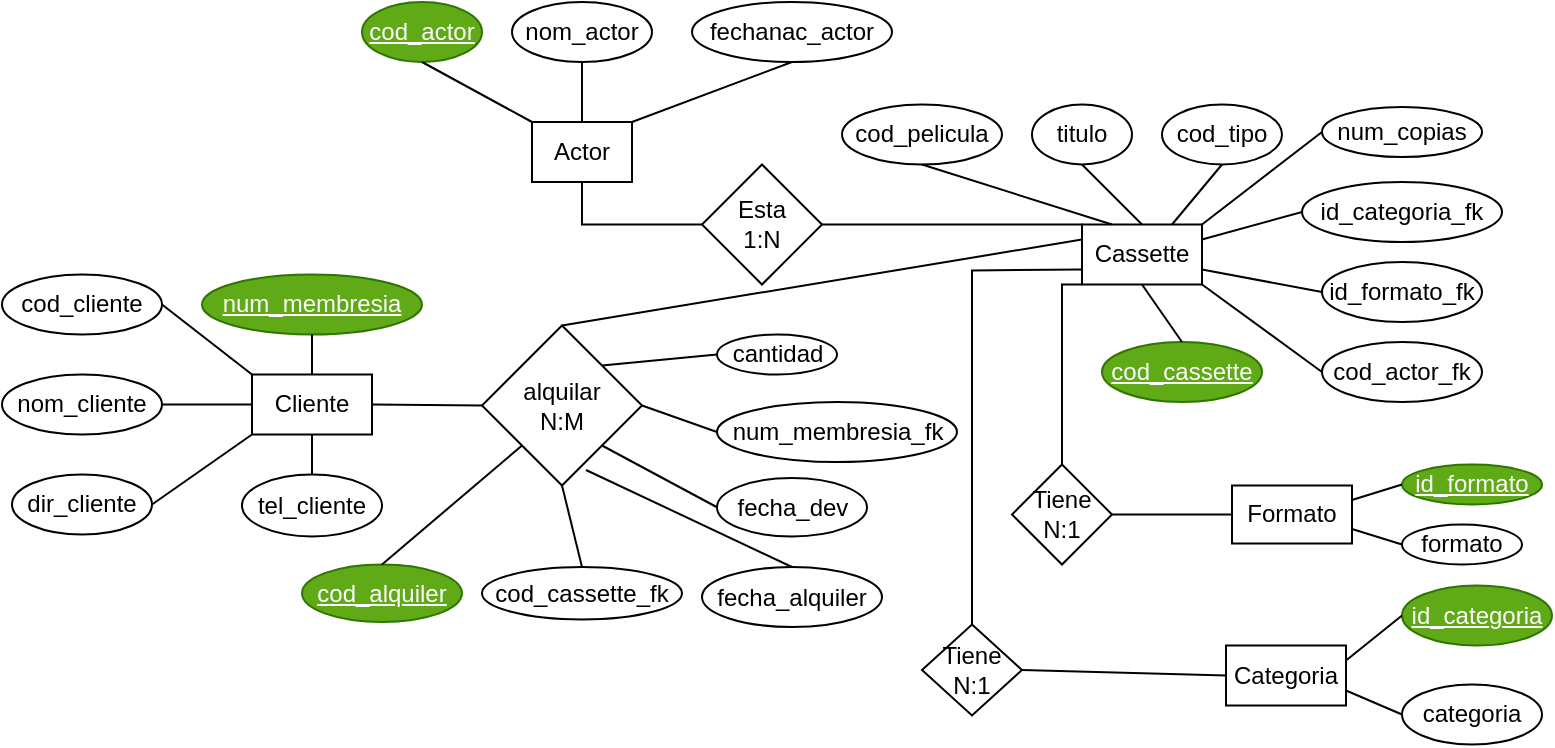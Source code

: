 <mxfile version="21.6.5" type="device">
  <diagram name="Página-1" id="Lf96iO1mAZA-htlCqJFO">
    <mxGraphModel dx="880" dy="532" grid="1" gridSize="10" guides="1" tooltips="1" connect="1" arrows="1" fold="1" page="1" pageScale="1" pageWidth="827" pageHeight="1169" math="0" shadow="0">
      <root>
        <mxCell id="0" />
        <mxCell id="1" parent="0" />
        <mxCell id="Z20L5RZ5sT3_ed3F6WeH-1" value="Cliente" style="rounded=0;whiteSpace=wrap;html=1;" vertex="1" parent="1">
          <mxGeometry x="165" y="226.25" width="60" height="30" as="geometry" />
        </mxCell>
        <mxCell id="Z20L5RZ5sT3_ed3F6WeH-2" value="dir_cliente" style="ellipse;whiteSpace=wrap;html=1;" vertex="1" parent="1">
          <mxGeometry x="45" y="276.25" width="70" height="30" as="geometry" />
        </mxCell>
        <mxCell id="Z20L5RZ5sT3_ed3F6WeH-3" value="nom_cliente" style="ellipse;whiteSpace=wrap;html=1;" vertex="1" parent="1">
          <mxGeometry x="40" y="226.25" width="80" height="30" as="geometry" />
        </mxCell>
        <mxCell id="Z20L5RZ5sT3_ed3F6WeH-4" value="cod_cliente" style="ellipse;whiteSpace=wrap;html=1;fontStyle=0" vertex="1" parent="1">
          <mxGeometry x="40" y="176.25" width="80" height="30" as="geometry" />
        </mxCell>
        <mxCell id="Z20L5RZ5sT3_ed3F6WeH-5" value="num_membresia" style="ellipse;whiteSpace=wrap;html=1;fontStyle=4;fillColor=#60a917;fontColor=#ffffff;strokeColor=#2D7600;" vertex="1" parent="1">
          <mxGeometry x="140" y="176.25" width="110" height="30" as="geometry" />
        </mxCell>
        <mxCell id="Z20L5RZ5sT3_ed3F6WeH-6" value="tel_cliente" style="ellipse;whiteSpace=wrap;html=1;" vertex="1" parent="1">
          <mxGeometry x="160" y="276.25" width="70" height="31" as="geometry" />
        </mxCell>
        <mxCell id="Z20L5RZ5sT3_ed3F6WeH-7" value="Actor" style="rounded=0;whiteSpace=wrap;html=1;" vertex="1" parent="1">
          <mxGeometry x="305" y="100" width="50" height="30" as="geometry" />
        </mxCell>
        <mxCell id="Z20L5RZ5sT3_ed3F6WeH-8" value="Categoria" style="rounded=0;whiteSpace=wrap;html=1;" vertex="1" parent="1">
          <mxGeometry x="652" y="361.75" width="60" height="30" as="geometry" />
        </mxCell>
        <mxCell id="Z20L5RZ5sT3_ed3F6WeH-9" value="Formato" style="rounded=0;whiteSpace=wrap;html=1;" vertex="1" parent="1">
          <mxGeometry x="655" y="281.75" width="60" height="29" as="geometry" />
        </mxCell>
        <mxCell id="Z20L5RZ5sT3_ed3F6WeH-10" value="alquilar&lt;br&gt;N:M" style="rhombus;whiteSpace=wrap;html=1;" vertex="1" parent="1">
          <mxGeometry x="280" y="201.75" width="80" height="80" as="geometry" />
        </mxCell>
        <mxCell id="Z20L5RZ5sT3_ed3F6WeH-11" value="Cassette" style="rounded=0;whiteSpace=wrap;html=1;" vertex="1" parent="1">
          <mxGeometry x="580" y="151.25" width="60" height="30" as="geometry" />
        </mxCell>
        <mxCell id="Z20L5RZ5sT3_ed3F6WeH-12" value="cod_actor_fk" style="ellipse;whiteSpace=wrap;html=1;" vertex="1" parent="1">
          <mxGeometry x="700" y="210" width="80" height="30" as="geometry" />
        </mxCell>
        <mxCell id="Z20L5RZ5sT3_ed3F6WeH-13" value="id_categoria_fk" style="ellipse;whiteSpace=wrap;html=1;" vertex="1" parent="1">
          <mxGeometry x="690" y="130" width="100" height="30" as="geometry" />
        </mxCell>
        <mxCell id="Z20L5RZ5sT3_ed3F6WeH-14" value="id_formato_fk" style="ellipse;whiteSpace=wrap;html=1;" vertex="1" parent="1">
          <mxGeometry x="700" y="170" width="80" height="30" as="geometry" />
        </mxCell>
        <mxCell id="Z20L5RZ5sT3_ed3F6WeH-15" value="cod_tipo" style="ellipse;whiteSpace=wrap;html=1;" vertex="1" parent="1">
          <mxGeometry x="620" y="91.25" width="60" height="30" as="geometry" />
        </mxCell>
        <mxCell id="Z20L5RZ5sT3_ed3F6WeH-16" value="num_copias" style="ellipse;whiteSpace=wrap;html=1;" vertex="1" parent="1">
          <mxGeometry x="700" y="92.5" width="80" height="25" as="geometry" />
        </mxCell>
        <mxCell id="Z20L5RZ5sT3_ed3F6WeH-17" value="titulo" style="ellipse;whiteSpace=wrap;html=1;" vertex="1" parent="1">
          <mxGeometry x="555" y="91.25" width="50" height="30" as="geometry" />
        </mxCell>
        <mxCell id="Z20L5RZ5sT3_ed3F6WeH-18" value="cod_pelicula" style="ellipse;whiteSpace=wrap;html=1;" vertex="1" parent="1">
          <mxGeometry x="460" y="91.25" width="80" height="30" as="geometry" />
        </mxCell>
        <mxCell id="Z20L5RZ5sT3_ed3F6WeH-19" value="cod_cassette" style="ellipse;whiteSpace=wrap;html=1;fontStyle=4;fillColor=#60a917;fontColor=#ffffff;strokeColor=#2D7600;" vertex="1" parent="1">
          <mxGeometry x="590" y="210" width="80" height="30" as="geometry" />
        </mxCell>
        <mxCell id="Z20L5RZ5sT3_ed3F6WeH-20" value="categoria" style="ellipse;whiteSpace=wrap;html=1;" vertex="1" parent="1">
          <mxGeometry x="740" y="381.25" width="70" height="30" as="geometry" />
        </mxCell>
        <mxCell id="Z20L5RZ5sT3_ed3F6WeH-21" value="id_categoria" style="ellipse;whiteSpace=wrap;html=1;fontStyle=4;fillColor=#60a917;fontColor=#ffffff;strokeColor=#2D7600;" vertex="1" parent="1">
          <mxGeometry x="740" y="331.75" width="75" height="30" as="geometry" />
        </mxCell>
        <mxCell id="Z20L5RZ5sT3_ed3F6WeH-22" value="fechanac_actor" style="ellipse;whiteSpace=wrap;html=1;" vertex="1" parent="1">
          <mxGeometry x="385" y="40" width="100" height="30" as="geometry" />
        </mxCell>
        <mxCell id="Z20L5RZ5sT3_ed3F6WeH-23" value="nom_actor" style="ellipse;whiteSpace=wrap;html=1;" vertex="1" parent="1">
          <mxGeometry x="295" y="40" width="70" height="30" as="geometry" />
        </mxCell>
        <mxCell id="Z20L5RZ5sT3_ed3F6WeH-24" value="cod_actor" style="ellipse;whiteSpace=wrap;html=1;fontStyle=4;fillColor=#60a917;fontColor=#ffffff;strokeColor=#2D7600;" vertex="1" parent="1">
          <mxGeometry x="220" y="40" width="60" height="30" as="geometry" />
        </mxCell>
        <mxCell id="Z20L5RZ5sT3_ed3F6WeH-25" value="formato" style="ellipse;whiteSpace=wrap;html=1;" vertex="1" parent="1">
          <mxGeometry x="740" y="301.25" width="60" height="20" as="geometry" />
        </mxCell>
        <mxCell id="Z20L5RZ5sT3_ed3F6WeH-26" value="id_formato" style="ellipse;whiteSpace=wrap;html=1;fillColor=#60a917;fontColor=#ffffff;strokeColor=#2D7600;fontStyle=4" vertex="1" parent="1">
          <mxGeometry x="740" y="271.25" width="70" height="20" as="geometry" />
        </mxCell>
        <mxCell id="Z20L5RZ5sT3_ed3F6WeH-29" value="Tiene&lt;br&gt;N:1" style="rhombus;whiteSpace=wrap;html=1;" vertex="1" parent="1">
          <mxGeometry x="545" y="271.25" width="50" height="50" as="geometry" />
        </mxCell>
        <mxCell id="Z20L5RZ5sT3_ed3F6WeH-30" value="Esta&lt;br&gt;1:N" style="rhombus;whiteSpace=wrap;html=1;" vertex="1" parent="1">
          <mxGeometry x="390" y="121.25" width="60" height="60" as="geometry" />
        </mxCell>
        <mxCell id="Z20L5RZ5sT3_ed3F6WeH-31" value="Tiene&lt;br&gt;N:1" style="rhombus;whiteSpace=wrap;html=1;" vertex="1" parent="1">
          <mxGeometry x="500" y="351.25" width="50" height="45.5" as="geometry" />
        </mxCell>
        <mxCell id="Z20L5RZ5sT3_ed3F6WeH-32" value="" style="endArrow=none;html=1;rounded=0;entryX=0.5;entryY=1;entryDx=0;entryDy=0;exitX=0;exitY=0.5;exitDx=0;exitDy=0;" edge="1" parent="1" source="Z20L5RZ5sT3_ed3F6WeH-30" target="Z20L5RZ5sT3_ed3F6WeH-7">
          <mxGeometry width="50" height="50" relative="1" as="geometry">
            <mxPoint x="480" y="341.25" as="sourcePoint" />
            <mxPoint x="530" y="291.25" as="targetPoint" />
            <Array as="points">
              <mxPoint x="330" y="151.25" />
            </Array>
          </mxGeometry>
        </mxCell>
        <mxCell id="Z20L5RZ5sT3_ed3F6WeH-35" value="" style="endArrow=none;html=1;rounded=0;entryX=0;entryY=0;entryDx=0;entryDy=0;exitX=1;exitY=0.5;exitDx=0;exitDy=0;" edge="1" parent="1" source="Z20L5RZ5sT3_ed3F6WeH-30" target="Z20L5RZ5sT3_ed3F6WeH-11">
          <mxGeometry width="50" height="50" relative="1" as="geometry">
            <mxPoint x="480" y="341.25" as="sourcePoint" />
            <mxPoint x="530" y="291.25" as="targetPoint" />
          </mxGeometry>
        </mxCell>
        <mxCell id="Z20L5RZ5sT3_ed3F6WeH-36" value="" style="endArrow=none;html=1;rounded=0;exitX=0;exitY=0.5;exitDx=0;exitDy=0;entryX=1;entryY=0.5;entryDx=0;entryDy=0;" edge="1" parent="1" source="Z20L5RZ5sT3_ed3F6WeH-9" target="Z20L5RZ5sT3_ed3F6WeH-29">
          <mxGeometry width="50" height="50" relative="1" as="geometry">
            <mxPoint x="480" y="191.75" as="sourcePoint" />
            <mxPoint x="530" y="141.75" as="targetPoint" />
          </mxGeometry>
        </mxCell>
        <mxCell id="Z20L5RZ5sT3_ed3F6WeH-37" value="" style="endArrow=none;html=1;rounded=0;entryX=0;entryY=0.75;entryDx=0;entryDy=0;exitX=0.5;exitY=0;exitDx=0;exitDy=0;" edge="1" parent="1" source="Z20L5RZ5sT3_ed3F6WeH-31" target="Z20L5RZ5sT3_ed3F6WeH-11">
          <mxGeometry width="50" height="50" relative="1" as="geometry">
            <mxPoint x="480" y="341.25" as="sourcePoint" />
            <mxPoint x="530" y="291.25" as="targetPoint" />
            <Array as="points">
              <mxPoint x="525" y="174.25" />
            </Array>
          </mxGeometry>
        </mxCell>
        <mxCell id="Z20L5RZ5sT3_ed3F6WeH-38" value="" style="endArrow=none;html=1;rounded=0;exitX=0;exitY=0.5;exitDx=0;exitDy=0;entryX=1;entryY=0.5;entryDx=0;entryDy=0;" edge="1" parent="1" source="Z20L5RZ5sT3_ed3F6WeH-8" target="Z20L5RZ5sT3_ed3F6WeH-31">
          <mxGeometry width="50" height="50" relative="1" as="geometry">
            <mxPoint x="480" y="341.25" as="sourcePoint" />
            <mxPoint x="530" y="291.25" as="targetPoint" />
          </mxGeometry>
        </mxCell>
        <mxCell id="Z20L5RZ5sT3_ed3F6WeH-39" value="" style="endArrow=none;html=1;rounded=0;exitX=0.5;exitY=0;exitDx=0;exitDy=0;entryX=0;entryY=1;entryDx=0;entryDy=0;" edge="1" parent="1" source="Z20L5RZ5sT3_ed3F6WeH-29" target="Z20L5RZ5sT3_ed3F6WeH-11">
          <mxGeometry width="50" height="50" relative="1" as="geometry">
            <mxPoint x="480" y="341.25" as="sourcePoint" />
            <mxPoint x="530" y="291.25" as="targetPoint" />
            <Array as="points">
              <mxPoint x="570" y="181.25" />
            </Array>
          </mxGeometry>
        </mxCell>
        <mxCell id="Z20L5RZ5sT3_ed3F6WeH-40" value="" style="endArrow=none;html=1;rounded=0;entryX=0;entryY=0.5;entryDx=0;entryDy=0;exitX=1;exitY=0.75;exitDx=0;exitDy=0;" edge="1" parent="1" source="Z20L5RZ5sT3_ed3F6WeH-11" target="Z20L5RZ5sT3_ed3F6WeH-14">
          <mxGeometry width="50" height="50" relative="1" as="geometry">
            <mxPoint x="480" y="341.25" as="sourcePoint" />
            <mxPoint x="530" y="291.25" as="targetPoint" />
          </mxGeometry>
        </mxCell>
        <mxCell id="Z20L5RZ5sT3_ed3F6WeH-41" value="" style="endArrow=none;html=1;rounded=0;entryX=0;entryY=0.5;entryDx=0;entryDy=0;exitX=1;exitY=0.25;exitDx=0;exitDy=0;" edge="1" parent="1" source="Z20L5RZ5sT3_ed3F6WeH-11" target="Z20L5RZ5sT3_ed3F6WeH-13">
          <mxGeometry width="50" height="50" relative="1" as="geometry">
            <mxPoint x="480" y="341.25" as="sourcePoint" />
            <mxPoint x="530" y="291.25" as="targetPoint" />
          </mxGeometry>
        </mxCell>
        <mxCell id="Z20L5RZ5sT3_ed3F6WeH-42" value="" style="endArrow=none;html=1;rounded=0;entryX=0;entryY=0.5;entryDx=0;entryDy=0;exitX=1;exitY=0;exitDx=0;exitDy=0;" edge="1" parent="1" source="Z20L5RZ5sT3_ed3F6WeH-11" target="Z20L5RZ5sT3_ed3F6WeH-16">
          <mxGeometry width="50" height="50" relative="1" as="geometry">
            <mxPoint x="480" y="341.25" as="sourcePoint" />
            <mxPoint x="530" y="291.25" as="targetPoint" />
          </mxGeometry>
        </mxCell>
        <mxCell id="Z20L5RZ5sT3_ed3F6WeH-43" value="" style="endArrow=none;html=1;rounded=0;entryX=0.5;entryY=1;entryDx=0;entryDy=0;exitX=0.75;exitY=0;exitDx=0;exitDy=0;" edge="1" parent="1" source="Z20L5RZ5sT3_ed3F6WeH-11" target="Z20L5RZ5sT3_ed3F6WeH-15">
          <mxGeometry width="50" height="50" relative="1" as="geometry">
            <mxPoint x="480" y="341.25" as="sourcePoint" />
            <mxPoint x="530" y="291.25" as="targetPoint" />
          </mxGeometry>
        </mxCell>
        <mxCell id="Z20L5RZ5sT3_ed3F6WeH-44" value="" style="endArrow=none;html=1;rounded=0;entryX=0.5;entryY=1;entryDx=0;entryDy=0;exitX=0.5;exitY=0;exitDx=0;exitDy=0;" edge="1" parent="1" source="Z20L5RZ5sT3_ed3F6WeH-11" target="Z20L5RZ5sT3_ed3F6WeH-17">
          <mxGeometry width="50" height="50" relative="1" as="geometry">
            <mxPoint x="480" y="341.25" as="sourcePoint" />
            <mxPoint x="530" y="291.25" as="targetPoint" />
          </mxGeometry>
        </mxCell>
        <mxCell id="Z20L5RZ5sT3_ed3F6WeH-45" value="" style="endArrow=none;html=1;rounded=0;entryX=0.5;entryY=1;entryDx=0;entryDy=0;exitX=0.25;exitY=0;exitDx=0;exitDy=0;" edge="1" parent="1" source="Z20L5RZ5sT3_ed3F6WeH-11" target="Z20L5RZ5sT3_ed3F6WeH-18">
          <mxGeometry width="50" height="50" relative="1" as="geometry">
            <mxPoint x="480" y="341.25" as="sourcePoint" />
            <mxPoint x="530" y="291.25" as="targetPoint" />
          </mxGeometry>
        </mxCell>
        <mxCell id="Z20L5RZ5sT3_ed3F6WeH-46" value="" style="endArrow=none;html=1;rounded=0;entryX=0.5;entryY=1;entryDx=0;entryDy=0;exitX=1;exitY=0;exitDx=0;exitDy=0;" edge="1" parent="1" source="Z20L5RZ5sT3_ed3F6WeH-7" target="Z20L5RZ5sT3_ed3F6WeH-22">
          <mxGeometry width="50" height="50" relative="1" as="geometry">
            <mxPoint x="480" y="341.25" as="sourcePoint" />
            <mxPoint x="530" y="291.25" as="targetPoint" />
          </mxGeometry>
        </mxCell>
        <mxCell id="Z20L5RZ5sT3_ed3F6WeH-47" value="" style="endArrow=none;html=1;rounded=0;entryX=0.5;entryY=1;entryDx=0;entryDy=0;exitX=0.5;exitY=0;exitDx=0;exitDy=0;" edge="1" parent="1" source="Z20L5RZ5sT3_ed3F6WeH-7" target="Z20L5RZ5sT3_ed3F6WeH-23">
          <mxGeometry width="50" height="50" relative="1" as="geometry">
            <mxPoint x="480" y="341.25" as="sourcePoint" />
            <mxPoint x="530" y="291.25" as="targetPoint" />
          </mxGeometry>
        </mxCell>
        <mxCell id="Z20L5RZ5sT3_ed3F6WeH-48" value="" style="endArrow=none;html=1;rounded=0;entryX=0.5;entryY=1;entryDx=0;entryDy=0;exitX=0;exitY=0;exitDx=0;exitDy=0;" edge="1" parent="1" source="Z20L5RZ5sT3_ed3F6WeH-7" target="Z20L5RZ5sT3_ed3F6WeH-24">
          <mxGeometry width="50" height="50" relative="1" as="geometry">
            <mxPoint x="480" y="341.25" as="sourcePoint" />
            <mxPoint x="530" y="291.25" as="targetPoint" />
          </mxGeometry>
        </mxCell>
        <mxCell id="Z20L5RZ5sT3_ed3F6WeH-49" value="" style="endArrow=none;html=1;rounded=0;entryX=0;entryY=0.25;entryDx=0;entryDy=0;exitX=0.5;exitY=0;exitDx=0;exitDy=0;" edge="1" parent="1" source="Z20L5RZ5sT3_ed3F6WeH-10" target="Z20L5RZ5sT3_ed3F6WeH-11">
          <mxGeometry width="50" height="50" relative="1" as="geometry">
            <mxPoint x="480" y="321.25" as="sourcePoint" />
            <mxPoint x="530" y="271.25" as="targetPoint" />
          </mxGeometry>
        </mxCell>
        <mxCell id="Z20L5RZ5sT3_ed3F6WeH-50" value="" style="endArrow=none;html=1;rounded=0;entryX=0.5;entryY=1;entryDx=0;entryDy=0;exitX=0.5;exitY=0;exitDx=0;exitDy=0;" edge="1" parent="1" source="Z20L5RZ5sT3_ed3F6WeH-19" target="Z20L5RZ5sT3_ed3F6WeH-11">
          <mxGeometry width="50" height="50" relative="1" as="geometry">
            <mxPoint x="480" y="321.25" as="sourcePoint" />
            <mxPoint x="530" y="271.25" as="targetPoint" />
          </mxGeometry>
        </mxCell>
        <mxCell id="Z20L5RZ5sT3_ed3F6WeH-51" value="" style="endArrow=none;html=1;rounded=0;entryX=0;entryY=0.5;entryDx=0;entryDy=0;exitX=1;exitY=1;exitDx=0;exitDy=0;" edge="1" parent="1" source="Z20L5RZ5sT3_ed3F6WeH-11" target="Z20L5RZ5sT3_ed3F6WeH-12">
          <mxGeometry width="50" height="50" relative="1" as="geometry">
            <mxPoint x="480" y="321.25" as="sourcePoint" />
            <mxPoint x="530" y="271.25" as="targetPoint" />
          </mxGeometry>
        </mxCell>
        <mxCell id="Z20L5RZ5sT3_ed3F6WeH-52" value="" style="endArrow=none;html=1;rounded=0;entryX=0;entryY=0.5;entryDx=0;entryDy=0;exitX=1;exitY=0.75;exitDx=0;exitDy=0;" edge="1" parent="1" source="Z20L5RZ5sT3_ed3F6WeH-8" target="Z20L5RZ5sT3_ed3F6WeH-20">
          <mxGeometry width="50" height="50" relative="1" as="geometry">
            <mxPoint x="480" y="321.25" as="sourcePoint" />
            <mxPoint x="530" y="271.25" as="targetPoint" />
          </mxGeometry>
        </mxCell>
        <mxCell id="Z20L5RZ5sT3_ed3F6WeH-53" value="" style="endArrow=none;html=1;rounded=0;entryX=0;entryY=0.5;entryDx=0;entryDy=0;exitX=1;exitY=0.25;exitDx=0;exitDy=0;" edge="1" parent="1" source="Z20L5RZ5sT3_ed3F6WeH-8" target="Z20L5RZ5sT3_ed3F6WeH-21">
          <mxGeometry width="50" height="50" relative="1" as="geometry">
            <mxPoint x="480" y="321.25" as="sourcePoint" />
            <mxPoint x="530" y="271.25" as="targetPoint" />
          </mxGeometry>
        </mxCell>
        <mxCell id="Z20L5RZ5sT3_ed3F6WeH-54" value="" style="endArrow=none;html=1;rounded=0;entryX=0;entryY=0.5;entryDx=0;entryDy=0;exitX=1;exitY=0.75;exitDx=0;exitDy=0;" edge="1" parent="1" source="Z20L5RZ5sT3_ed3F6WeH-9" target="Z20L5RZ5sT3_ed3F6WeH-25">
          <mxGeometry width="50" height="50" relative="1" as="geometry">
            <mxPoint x="480" y="321.25" as="sourcePoint" />
            <mxPoint x="530" y="271.25" as="targetPoint" />
          </mxGeometry>
        </mxCell>
        <mxCell id="Z20L5RZ5sT3_ed3F6WeH-55" value="" style="endArrow=none;html=1;rounded=0;entryX=0;entryY=0.5;entryDx=0;entryDy=0;exitX=1;exitY=0.25;exitDx=0;exitDy=0;" edge="1" parent="1" source="Z20L5RZ5sT3_ed3F6WeH-9" target="Z20L5RZ5sT3_ed3F6WeH-26">
          <mxGeometry width="50" height="50" relative="1" as="geometry">
            <mxPoint x="480" y="321.25" as="sourcePoint" />
            <mxPoint x="530" y="271.25" as="targetPoint" />
          </mxGeometry>
        </mxCell>
        <mxCell id="Z20L5RZ5sT3_ed3F6WeH-57" value="" style="endArrow=none;html=1;rounded=0;entryX=1;entryY=0.5;entryDx=0;entryDy=0;exitX=0;exitY=0.5;exitDx=0;exitDy=0;" edge="1" parent="1" source="Z20L5RZ5sT3_ed3F6WeH-10" target="Z20L5RZ5sT3_ed3F6WeH-1">
          <mxGeometry width="50" height="50" relative="1" as="geometry">
            <mxPoint x="300" y="321.25" as="sourcePoint" />
            <mxPoint x="350" y="271.25" as="targetPoint" />
          </mxGeometry>
        </mxCell>
        <mxCell id="Z20L5RZ5sT3_ed3F6WeH-58" value="" style="endArrow=none;html=1;rounded=0;entryX=0.5;entryY=1;entryDx=0;entryDy=0;exitX=0.5;exitY=0;exitDx=0;exitDy=0;" edge="1" parent="1" source="Z20L5RZ5sT3_ed3F6WeH-6" target="Z20L5RZ5sT3_ed3F6WeH-1">
          <mxGeometry width="50" height="50" relative="1" as="geometry">
            <mxPoint x="360" y="246.25" as="sourcePoint" />
            <mxPoint x="410" y="196.25" as="targetPoint" />
          </mxGeometry>
        </mxCell>
        <mxCell id="Z20L5RZ5sT3_ed3F6WeH-59" value="" style="endArrow=none;html=1;rounded=0;exitX=1;exitY=0.5;exitDx=0;exitDy=0;entryX=0;entryY=1;entryDx=0;entryDy=0;" edge="1" parent="1" source="Z20L5RZ5sT3_ed3F6WeH-2" target="Z20L5RZ5sT3_ed3F6WeH-1">
          <mxGeometry width="50" height="50" relative="1" as="geometry">
            <mxPoint x="360" y="246.25" as="sourcePoint" />
            <mxPoint x="410" y="196.25" as="targetPoint" />
          </mxGeometry>
        </mxCell>
        <mxCell id="Z20L5RZ5sT3_ed3F6WeH-60" value="" style="endArrow=none;html=1;rounded=0;entryX=1;entryY=0.5;entryDx=0;entryDy=0;exitX=0;exitY=0.5;exitDx=0;exitDy=0;" edge="1" parent="1" source="Z20L5RZ5sT3_ed3F6WeH-1" target="Z20L5RZ5sT3_ed3F6WeH-3">
          <mxGeometry width="50" height="50" relative="1" as="geometry">
            <mxPoint x="360" y="246.25" as="sourcePoint" />
            <mxPoint x="410" y="196.25" as="targetPoint" />
          </mxGeometry>
        </mxCell>
        <mxCell id="Z20L5RZ5sT3_ed3F6WeH-61" value="" style="endArrow=none;html=1;rounded=0;entryX=1;entryY=0.5;entryDx=0;entryDy=0;exitX=0;exitY=0;exitDx=0;exitDy=0;" edge="1" parent="1" source="Z20L5RZ5sT3_ed3F6WeH-1" target="Z20L5RZ5sT3_ed3F6WeH-4">
          <mxGeometry width="50" height="50" relative="1" as="geometry">
            <mxPoint x="360" y="246.25" as="sourcePoint" />
            <mxPoint x="410" y="196.25" as="targetPoint" />
          </mxGeometry>
        </mxCell>
        <mxCell id="Z20L5RZ5sT3_ed3F6WeH-62" value="" style="endArrow=none;html=1;rounded=0;entryX=0.5;entryY=1;entryDx=0;entryDy=0;exitX=0.5;exitY=0;exitDx=0;exitDy=0;" edge="1" parent="1" source="Z20L5RZ5sT3_ed3F6WeH-1" target="Z20L5RZ5sT3_ed3F6WeH-5">
          <mxGeometry width="50" height="50" relative="1" as="geometry">
            <mxPoint x="360" y="246.25" as="sourcePoint" />
            <mxPoint x="410" y="196.25" as="targetPoint" />
          </mxGeometry>
        </mxCell>
        <mxCell id="Z20L5RZ5sT3_ed3F6WeH-63" value="num_membresia_fk" style="ellipse;whiteSpace=wrap;html=1;" vertex="1" parent="1">
          <mxGeometry x="397.5" y="240" width="120" height="30" as="geometry" />
        </mxCell>
        <mxCell id="Z20L5RZ5sT3_ed3F6WeH-64" value="cantidad" style="ellipse;whiteSpace=wrap;html=1;" vertex="1" parent="1">
          <mxGeometry x="397.5" y="206.25" width="60" height="20" as="geometry" />
        </mxCell>
        <mxCell id="Z20L5RZ5sT3_ed3F6WeH-65" value="fecha_dev" style="ellipse;whiteSpace=wrap;html=1;" vertex="1" parent="1">
          <mxGeometry x="397.5" y="278" width="75" height="29.25" as="geometry" />
        </mxCell>
        <mxCell id="Z20L5RZ5sT3_ed3F6WeH-66" value="fecha_alquiler" style="ellipse;whiteSpace=wrap;html=1;" vertex="1" parent="1">
          <mxGeometry x="390" y="322.5" width="90" height="30" as="geometry" />
        </mxCell>
        <mxCell id="Z20L5RZ5sT3_ed3F6WeH-67" value="cod_cassette_fk" style="ellipse;whiteSpace=wrap;html=1;" vertex="1" parent="1">
          <mxGeometry x="280" y="322.5" width="100" height="26.25" as="geometry" />
        </mxCell>
        <mxCell id="Z20L5RZ5sT3_ed3F6WeH-68" value="cod_alquiler" style="ellipse;whiteSpace=wrap;html=1;fontStyle=4;fillColor=#60a917;fontColor=#ffffff;strokeColor=#2D7600;" vertex="1" parent="1">
          <mxGeometry x="190" y="321.25" width="80" height="28.75" as="geometry" />
        </mxCell>
        <mxCell id="Z20L5RZ5sT3_ed3F6WeH-70" value="" style="endArrow=none;html=1;rounded=0;entryX=0;entryY=0.5;entryDx=0;entryDy=0;exitX=1;exitY=0;exitDx=0;exitDy=0;" edge="1" parent="1" source="Z20L5RZ5sT3_ed3F6WeH-10" target="Z20L5RZ5sT3_ed3F6WeH-64">
          <mxGeometry width="50" height="50" relative="1" as="geometry">
            <mxPoint x="410" y="380" as="sourcePoint" />
            <mxPoint x="460" y="330" as="targetPoint" />
          </mxGeometry>
        </mxCell>
        <mxCell id="Z20L5RZ5sT3_ed3F6WeH-71" value="" style="endArrow=none;html=1;rounded=0;entryX=1;entryY=0.5;entryDx=0;entryDy=0;exitX=0;exitY=0.5;exitDx=0;exitDy=0;" edge="1" parent="1" source="Z20L5RZ5sT3_ed3F6WeH-63" target="Z20L5RZ5sT3_ed3F6WeH-10">
          <mxGeometry width="50" height="50" relative="1" as="geometry">
            <mxPoint x="410" y="380" as="sourcePoint" />
            <mxPoint x="460" y="330" as="targetPoint" />
          </mxGeometry>
        </mxCell>
        <mxCell id="Z20L5RZ5sT3_ed3F6WeH-72" value="" style="endArrow=none;html=1;rounded=0;entryX=1;entryY=1;entryDx=0;entryDy=0;exitX=0;exitY=0.5;exitDx=0;exitDy=0;" edge="1" parent="1" source="Z20L5RZ5sT3_ed3F6WeH-65" target="Z20L5RZ5sT3_ed3F6WeH-10">
          <mxGeometry width="50" height="50" relative="1" as="geometry">
            <mxPoint x="410" y="380" as="sourcePoint" />
            <mxPoint x="460" y="330" as="targetPoint" />
          </mxGeometry>
        </mxCell>
        <mxCell id="Z20L5RZ5sT3_ed3F6WeH-73" value="" style="endArrow=none;html=1;rounded=0;entryX=0.65;entryY=0.903;entryDx=0;entryDy=0;entryPerimeter=0;exitX=0.5;exitY=0;exitDx=0;exitDy=0;" edge="1" parent="1" source="Z20L5RZ5sT3_ed3F6WeH-66" target="Z20L5RZ5sT3_ed3F6WeH-10">
          <mxGeometry width="50" height="50" relative="1" as="geometry">
            <mxPoint x="410" y="380" as="sourcePoint" />
            <mxPoint x="460" y="330" as="targetPoint" />
          </mxGeometry>
        </mxCell>
        <mxCell id="Z20L5RZ5sT3_ed3F6WeH-74" value="" style="endArrow=none;html=1;rounded=0;entryX=0.5;entryY=1;entryDx=0;entryDy=0;exitX=0.5;exitY=0;exitDx=0;exitDy=0;" edge="1" parent="1" source="Z20L5RZ5sT3_ed3F6WeH-67" target="Z20L5RZ5sT3_ed3F6WeH-10">
          <mxGeometry width="50" height="50" relative="1" as="geometry">
            <mxPoint x="410" y="380" as="sourcePoint" />
            <mxPoint x="460" y="330" as="targetPoint" />
          </mxGeometry>
        </mxCell>
        <mxCell id="Z20L5RZ5sT3_ed3F6WeH-75" value="" style="endArrow=none;html=1;rounded=0;exitX=0.5;exitY=0;exitDx=0;exitDy=0;entryX=0;entryY=1;entryDx=0;entryDy=0;" edge="1" parent="1" source="Z20L5RZ5sT3_ed3F6WeH-68" target="Z20L5RZ5sT3_ed3F6WeH-10">
          <mxGeometry width="50" height="50" relative="1" as="geometry">
            <mxPoint x="410" y="380" as="sourcePoint" />
            <mxPoint x="460" y="330" as="targetPoint" />
          </mxGeometry>
        </mxCell>
      </root>
    </mxGraphModel>
  </diagram>
</mxfile>
